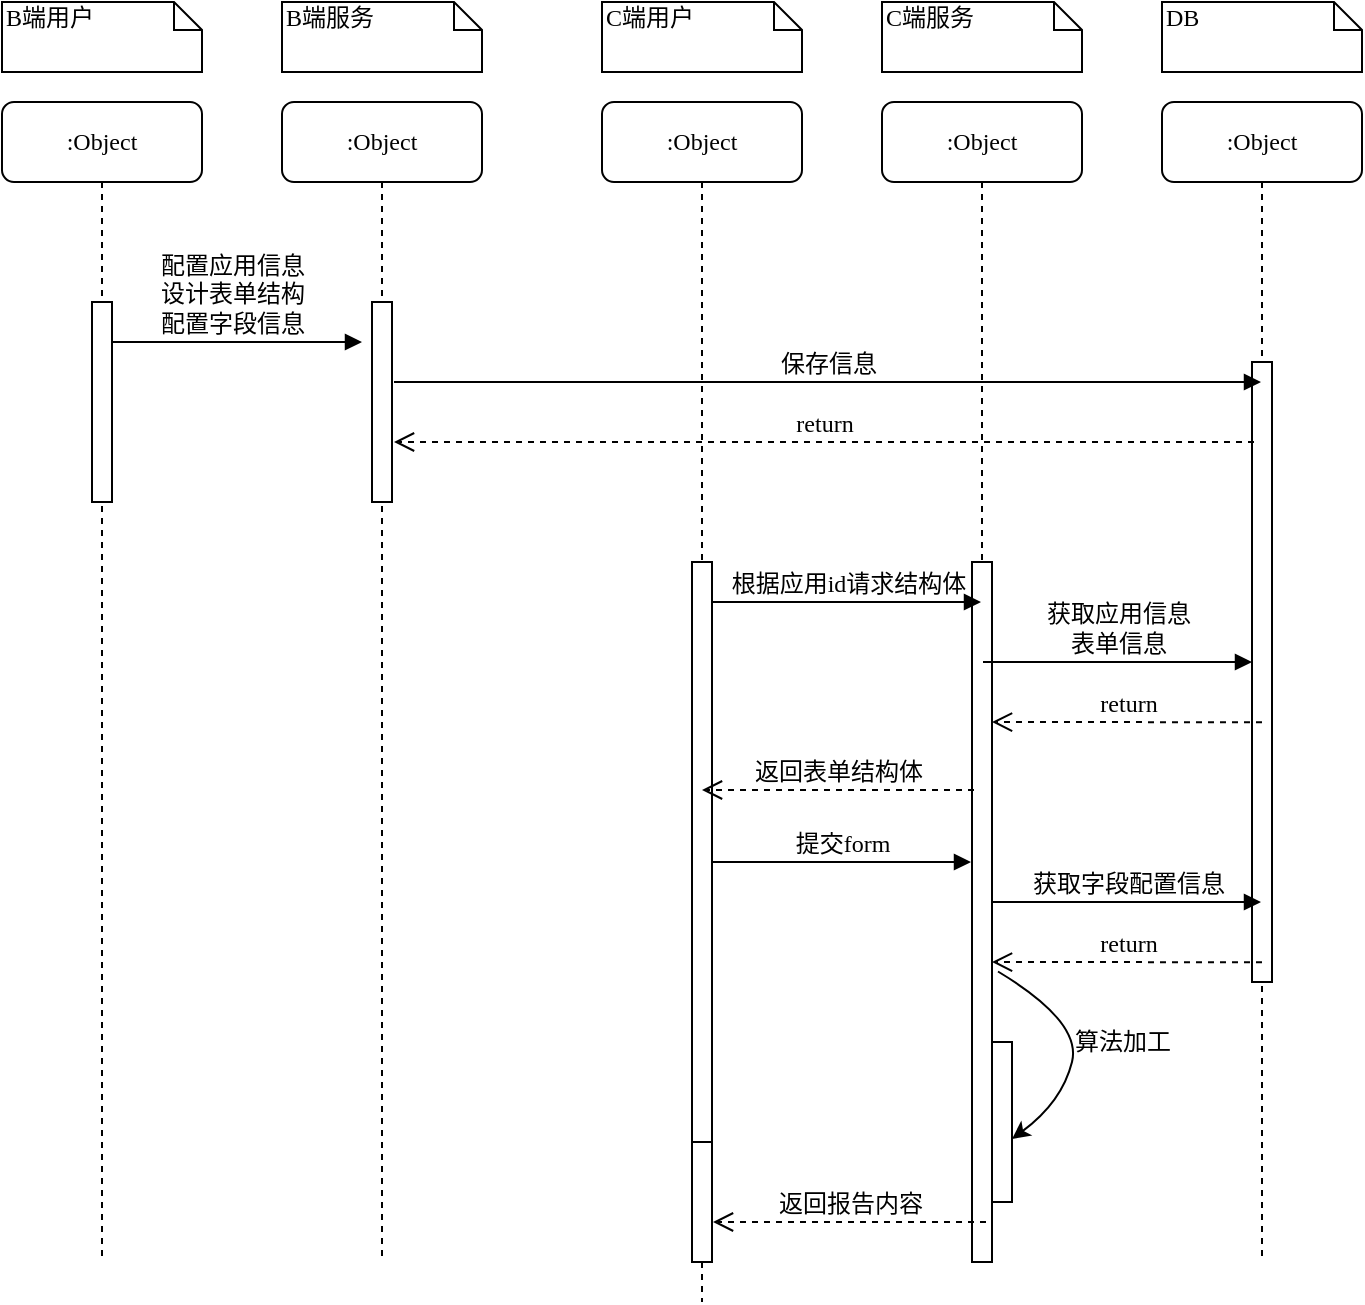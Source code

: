 <mxfile version="20.6.0" type="github">
  <diagram name="Page-1" id="13e1069c-82ec-6db2-03f1-153e76fe0fe0">
    <mxGraphModel dx="1248" dy="646" grid="1" gridSize="10" guides="1" tooltips="1" connect="1" arrows="1" fold="1" page="1" pageScale="1" pageWidth="1100" pageHeight="850" background="none" math="0" shadow="0">
      <root>
        <mxCell id="0" />
        <mxCell id="1" parent="0" />
        <mxCell id="7baba1c4bc27f4b0-2" value=":Object" style="shape=umlLifeline;perimeter=lifelinePerimeter;whiteSpace=wrap;html=1;container=1;collapsible=0;recursiveResize=0;outlineConnect=0;rounded=1;shadow=0;comic=0;labelBackgroundColor=none;strokeWidth=1;fontFamily=Verdana;fontSize=12;align=center;" parent="1" vertex="1">
          <mxGeometry x="240" y="80" width="100" height="580" as="geometry" />
        </mxCell>
        <mxCell id="7baba1c4bc27f4b0-10" value="" style="html=1;points=[];perimeter=orthogonalPerimeter;rounded=0;shadow=0;comic=0;labelBackgroundColor=none;strokeWidth=1;fontFamily=Verdana;fontSize=12;align=center;" parent="7baba1c4bc27f4b0-2" vertex="1">
          <mxGeometry x="45" y="100" width="10" height="100" as="geometry" />
        </mxCell>
        <mxCell id="5Wx3SwTot0_ognpLy6Cd-2" value="&lt;span style=&quot;font-family: Helvetica;&quot;&gt;配置应用信息&lt;/span&gt;&lt;br style=&quot;font-family: Helvetica;&quot;&gt;&lt;span style=&quot;font-family: Helvetica;&quot;&gt;设计表单结构&lt;br&gt;配置字段信息&lt;br&gt;&lt;/span&gt;" style="html=1;verticalAlign=bottom;endArrow=block;labelBackgroundColor=none;fontFamily=Verdana;fontSize=12;edgeStyle=elbowEdgeStyle;elbow=vertical;" edge="1" parent="7baba1c4bc27f4b0-2" source="7baba1c4bc27f4b0-8">
          <mxGeometry relative="1" as="geometry">
            <mxPoint x="-80" y="120" as="sourcePoint" />
            <mxPoint x="40" y="120" as="targetPoint" />
          </mxGeometry>
        </mxCell>
        <mxCell id="7baba1c4bc27f4b0-3" value=":Object" style="shape=umlLifeline;perimeter=lifelinePerimeter;whiteSpace=wrap;html=1;container=1;collapsible=0;recursiveResize=0;outlineConnect=0;rounded=1;shadow=0;comic=0;labelBackgroundColor=none;strokeWidth=1;fontFamily=Verdana;fontSize=12;align=center;" parent="1" vertex="1">
          <mxGeometry x="400" y="80" width="100" height="600" as="geometry" />
        </mxCell>
        <mxCell id="7baba1c4bc27f4b0-13" value="" style="html=1;points=[];perimeter=orthogonalPerimeter;rounded=0;shadow=0;comic=0;labelBackgroundColor=none;strokeWidth=1;fontFamily=Verdana;fontSize=12;align=center;" parent="7baba1c4bc27f4b0-3" vertex="1">
          <mxGeometry x="45" y="230" width="10" height="310" as="geometry" />
        </mxCell>
        <mxCell id="5Wx3SwTot0_ognpLy6Cd-12" value="" style="html=1;points=[];perimeter=orthogonalPerimeter;rounded=0;shadow=0;comic=0;labelBackgroundColor=none;strokeWidth=1;fontFamily=Verdana;fontSize=12;align=center;" vertex="1" parent="7baba1c4bc27f4b0-3">
          <mxGeometry x="45" y="520" width="10" height="60" as="geometry" />
        </mxCell>
        <mxCell id="7baba1c4bc27f4b0-4" value=":Object" style="shape=umlLifeline;perimeter=lifelinePerimeter;whiteSpace=wrap;html=1;container=1;collapsible=0;recursiveResize=0;outlineConnect=0;rounded=1;shadow=0;comic=0;labelBackgroundColor=none;strokeWidth=1;fontFamily=Verdana;fontSize=12;align=center;" parent="1" vertex="1">
          <mxGeometry x="540" y="80" width="100" height="580" as="geometry" />
        </mxCell>
        <mxCell id="5Wx3SwTot0_ognpLy6Cd-7" value="提交form" style="html=1;verticalAlign=bottom;endArrow=block;labelBackgroundColor=none;fontFamily=Verdana;fontSize=12;edgeStyle=elbowEdgeStyle;elbow=vertical;" edge="1" parent="7baba1c4bc27f4b0-4">
          <mxGeometry relative="1" as="geometry">
            <mxPoint x="-85" y="380" as="sourcePoint" />
            <mxPoint x="44.5" y="380" as="targetPoint" />
            <Array as="points">
              <mxPoint x="-85" y="380" />
              <mxPoint x="-135" y="340" />
              <mxPoint x="-45" y="360" />
              <mxPoint x="-135" y="360" />
            </Array>
          </mxGeometry>
        </mxCell>
        <mxCell id="5Wx3SwTot0_ognpLy6Cd-6" value="" style="html=1;points=[];perimeter=orthogonalPerimeter;rounded=0;shadow=0;comic=0;labelBackgroundColor=none;strokeWidth=1;fontFamily=Verdana;fontSize=12;align=center;" vertex="1" parent="7baba1c4bc27f4b0-4">
          <mxGeometry x="55" y="470" width="10" height="80" as="geometry" />
        </mxCell>
        <mxCell id="7baba1c4bc27f4b0-5" value=":Object" style="shape=umlLifeline;perimeter=lifelinePerimeter;whiteSpace=wrap;html=1;container=1;collapsible=0;recursiveResize=0;outlineConnect=0;rounded=1;shadow=0;comic=0;labelBackgroundColor=none;strokeWidth=1;fontFamily=Verdana;fontSize=12;align=center;" parent="1" vertex="1">
          <mxGeometry x="680" y="80" width="100" height="580" as="geometry" />
        </mxCell>
        <mxCell id="7baba1c4bc27f4b0-19" value="" style="html=1;points=[];perimeter=orthogonalPerimeter;rounded=0;shadow=0;comic=0;labelBackgroundColor=none;strokeWidth=1;fontFamily=Verdana;fontSize=12;align=center;" parent="7baba1c4bc27f4b0-5" vertex="1">
          <mxGeometry x="45" y="130" width="10" height="310" as="geometry" />
        </mxCell>
        <mxCell id="7baba1c4bc27f4b0-16" value="" style="html=1;points=[];perimeter=orthogonalPerimeter;rounded=0;shadow=0;comic=0;labelBackgroundColor=none;strokeWidth=1;fontFamily=Verdana;fontSize=12;align=center;" parent="7baba1c4bc27f4b0-5" vertex="1">
          <mxGeometry x="-95" y="230" width="10" height="350" as="geometry" />
        </mxCell>
        <mxCell id="7baba1c4bc27f4b0-21" value="return" style="html=1;verticalAlign=bottom;endArrow=open;dashed=1;endSize=8;labelBackgroundColor=none;fontFamily=Verdana;fontSize=12;edgeStyle=elbowEdgeStyle;elbow=vertical;exitX=0.5;exitY=0.581;exitDx=0;exitDy=0;exitPerimeter=0;" parent="7baba1c4bc27f4b0-5" source="7baba1c4bc27f4b0-19" target="7baba1c4bc27f4b0-16" edge="1">
          <mxGeometry relative="1" as="geometry">
            <mxPoint x="-30" y="321" as="targetPoint" />
            <Array as="points">
              <mxPoint x="-20" y="310" />
              <mxPoint y="310" />
              <mxPoint y="290" />
              <mxPoint x="-10" y="275" />
              <mxPoint x="20" y="275" />
            </Array>
            <mxPoint x="40" y="310" as="sourcePoint" />
          </mxGeometry>
        </mxCell>
        <mxCell id="5Wx3SwTot0_ognpLy6Cd-9" value="获取字段配置信息" style="html=1;verticalAlign=bottom;endArrow=block;labelBackgroundColor=none;fontFamily=Verdana;fontSize=12;edgeStyle=elbowEdgeStyle;elbow=vertical;" edge="1" parent="7baba1c4bc27f4b0-5">
          <mxGeometry relative="1" as="geometry">
            <mxPoint x="-85" y="400" as="sourcePoint" />
            <mxPoint x="49.5" y="400" as="targetPoint" />
            <Array as="points">
              <mxPoint x="-80" y="400" />
              <mxPoint x="-130" y="360" />
              <mxPoint x="-40" y="380" />
              <mxPoint x="-130" y="380" />
            </Array>
          </mxGeometry>
        </mxCell>
        <mxCell id="5Wx3SwTot0_ognpLy6Cd-10" value="return" style="html=1;verticalAlign=bottom;endArrow=open;dashed=1;endSize=8;labelBackgroundColor=none;fontFamily=Verdana;fontSize=12;edgeStyle=elbowEdgeStyle;elbow=vertical;exitX=0.5;exitY=0.581;exitDx=0;exitDy=0;exitPerimeter=0;" edge="1" parent="7baba1c4bc27f4b0-5">
          <mxGeometry relative="1" as="geometry">
            <mxPoint x="-85" y="430" as="targetPoint" />
            <Array as="points">
              <mxPoint x="-20" y="430" />
              <mxPoint y="430" />
              <mxPoint y="410" />
              <mxPoint x="-10" y="395" />
              <mxPoint x="20" y="395" />
            </Array>
            <mxPoint x="50" y="430.11" as="sourcePoint" />
          </mxGeometry>
        </mxCell>
        <mxCell id="7baba1c4bc27f4b0-8" value=":Object" style="shape=umlLifeline;perimeter=lifelinePerimeter;whiteSpace=wrap;html=1;container=1;collapsible=0;recursiveResize=0;outlineConnect=0;rounded=1;shadow=0;comic=0;labelBackgroundColor=none;strokeWidth=1;fontFamily=Verdana;fontSize=12;align=center;" parent="1" vertex="1">
          <mxGeometry x="100" y="80" width="100" height="580" as="geometry" />
        </mxCell>
        <mxCell id="7baba1c4bc27f4b0-9" value="" style="html=1;points=[];perimeter=orthogonalPerimeter;rounded=0;shadow=0;comic=0;labelBackgroundColor=none;strokeWidth=1;fontFamily=Verdana;fontSize=12;align=center;" parent="7baba1c4bc27f4b0-8" vertex="1">
          <mxGeometry x="45" y="100" width="10" height="100" as="geometry" />
        </mxCell>
        <mxCell id="7baba1c4bc27f4b0-17" value="保存信息" style="html=1;verticalAlign=bottom;endArrow=block;labelBackgroundColor=none;fontFamily=Verdana;fontSize=12;edgeStyle=elbowEdgeStyle;elbow=vertical;exitX=1.2;exitY=0.174;exitDx=0;exitDy=0;exitPerimeter=0;" parent="1" target="7baba1c4bc27f4b0-5" edge="1">
          <mxGeometry relative="1" as="geometry">
            <mxPoint x="296" y="220.02" as="sourcePoint" />
            <Array as="points">
              <mxPoint x="459" y="220" />
            </Array>
            <mxPoint x="729" y="220" as="targetPoint" />
          </mxGeometry>
        </mxCell>
        <mxCell id="7baba1c4bc27f4b0-14" value="根据应用id请求结构体" style="html=1;verticalAlign=bottom;endArrow=block;labelBackgroundColor=none;fontFamily=Verdana;fontSize=12;edgeStyle=elbowEdgeStyle;elbow=vertical;" parent="1" source="7baba1c4bc27f4b0-13" target="7baba1c4bc27f4b0-4" edge="1">
          <mxGeometry relative="1" as="geometry">
            <mxPoint x="310" y="290" as="sourcePoint" />
            <Array as="points">
              <mxPoint x="460" y="330" />
              <mxPoint x="410" y="290" />
              <mxPoint x="500" y="310" />
              <mxPoint x="410" y="310" />
            </Array>
          </mxGeometry>
        </mxCell>
        <mxCell id="7baba1c4bc27f4b0-40" value="B端用户" style="shape=note;whiteSpace=wrap;html=1;size=14;verticalAlign=top;align=left;spacingTop=-6;rounded=0;shadow=0;comic=0;labelBackgroundColor=none;strokeWidth=1;fontFamily=Verdana;fontSize=12" parent="1" vertex="1">
          <mxGeometry x="100" y="30" width="100" height="35" as="geometry" />
        </mxCell>
        <mxCell id="7baba1c4bc27f4b0-41" value="B端服务" style="shape=note;whiteSpace=wrap;html=1;size=14;verticalAlign=top;align=left;spacingTop=-6;rounded=0;shadow=0;comic=0;labelBackgroundColor=none;strokeWidth=1;fontFamily=Verdana;fontSize=12" parent="1" vertex="1">
          <mxGeometry x="240" y="30" width="100" height="35" as="geometry" />
        </mxCell>
        <mxCell id="7baba1c4bc27f4b0-42" value="C端用户" style="shape=note;whiteSpace=wrap;html=1;size=14;verticalAlign=top;align=left;spacingTop=-6;rounded=0;shadow=0;comic=0;labelBackgroundColor=none;strokeWidth=1;fontFamily=Verdana;fontSize=12" parent="1" vertex="1">
          <mxGeometry x="400" y="30" width="100" height="35" as="geometry" />
        </mxCell>
        <mxCell id="7baba1c4bc27f4b0-43" value="C端服务" style="shape=note;whiteSpace=wrap;html=1;size=14;verticalAlign=top;align=left;spacingTop=-6;rounded=0;shadow=0;comic=0;labelBackgroundColor=none;strokeWidth=1;fontFamily=Verdana;fontSize=12" parent="1" vertex="1">
          <mxGeometry x="540" y="30" width="100" height="35" as="geometry" />
        </mxCell>
        <mxCell id="7baba1c4bc27f4b0-44" value="DB" style="shape=note;whiteSpace=wrap;html=1;size=14;verticalAlign=top;align=left;spacingTop=-6;rounded=0;shadow=0;comic=0;labelBackgroundColor=none;strokeWidth=1;fontFamily=Verdana;fontSize=12" parent="1" vertex="1">
          <mxGeometry x="680" y="30" width="100" height="35" as="geometry" />
        </mxCell>
        <mxCell id="5Wx3SwTot0_ognpLy6Cd-1" value="return" style="html=1;verticalAlign=bottom;endArrow=open;dashed=1;endSize=8;labelBackgroundColor=none;fontFamily=Verdana;fontSize=12;edgeStyle=elbowEdgeStyle;elbow=horizontal;" edge="1" parent="1">
          <mxGeometry relative="1" as="geometry">
            <mxPoint x="296" y="250" as="targetPoint" />
            <Array as="points">
              <mxPoint x="371" y="249.5" />
              <mxPoint x="401" y="249.5" />
            </Array>
            <mxPoint x="726" y="250" as="sourcePoint" />
          </mxGeometry>
        </mxCell>
        <mxCell id="5Wx3SwTot0_ognpLy6Cd-4" value="返回表单结构体" style="html=1;verticalAlign=bottom;endArrow=open;dashed=1;endSize=8;labelBackgroundColor=none;fontFamily=Verdana;fontSize=12;edgeStyle=elbowEdgeStyle;elbow=vertical;" edge="1" parent="1" target="7baba1c4bc27f4b0-3">
          <mxGeometry relative="1" as="geometry">
            <mxPoint x="490" y="421" as="targetPoint" />
            <Array as="points">
              <mxPoint x="530" y="424" />
              <mxPoint x="560" y="424" />
            </Array>
            <mxPoint x="586" y="424" as="sourcePoint" />
          </mxGeometry>
        </mxCell>
        <mxCell id="5Wx3SwTot0_ognpLy6Cd-3" value="获取应用信息&lt;br&gt;表单信息" style="html=1;verticalAlign=bottom;endArrow=block;labelBackgroundColor=none;fontFamily=Verdana;fontSize=12;edgeStyle=elbowEdgeStyle;elbow=vertical;" edge="1" parent="1">
          <mxGeometry relative="1" as="geometry">
            <mxPoint x="590.5" y="360" as="sourcePoint" />
            <mxPoint x="725" y="360" as="targetPoint" />
            <Array as="points">
              <mxPoint x="595.5" y="360" />
              <mxPoint x="545.5" y="320" />
              <mxPoint x="635.5" y="340" />
              <mxPoint x="545.5" y="340" />
            </Array>
          </mxGeometry>
        </mxCell>
        <mxCell id="5Wx3SwTot0_ognpLy6Cd-8" value="" style="curved=1;endArrow=classic;html=1;rounded=0;exitX=1.3;exitY=0.585;exitDx=0;exitDy=0;exitPerimeter=0;entryX=1;entryY=0.606;entryDx=0;entryDy=0;entryPerimeter=0;" edge="1" parent="1" source="7baba1c4bc27f4b0-16" target="5Wx3SwTot0_ognpLy6Cd-6">
          <mxGeometry width="50" height="50" relative="1" as="geometry">
            <mxPoint x="620" y="530" as="sourcePoint" />
            <mxPoint x="670" y="480" as="targetPoint" />
            <Array as="points">
              <mxPoint x="640" y="540" />
              <mxPoint x="630" y="580" />
            </Array>
          </mxGeometry>
        </mxCell>
        <mxCell id="5Wx3SwTot0_ognpLy6Cd-11" value="算法加工" style="text;html=1;align=center;verticalAlign=middle;resizable=0;points=[];autosize=1;strokeColor=none;fillColor=none;" vertex="1" parent="1">
          <mxGeometry x="625" y="535" width="70" height="30" as="geometry" />
        </mxCell>
        <mxCell id="5Wx3SwTot0_ognpLy6Cd-13" value="返回报告内容" style="html=1;verticalAlign=bottom;endArrow=open;dashed=1;endSize=8;labelBackgroundColor=none;fontFamily=Verdana;fontSize=12;edgeStyle=elbowEdgeStyle;elbow=horizontal;" edge="1" parent="1">
          <mxGeometry relative="1" as="geometry">
            <mxPoint x="455.5" y="640" as="targetPoint" />
            <Array as="points">
              <mxPoint x="536" y="640" />
              <mxPoint x="566" y="640" />
            </Array>
            <mxPoint x="592" y="640" as="sourcePoint" />
          </mxGeometry>
        </mxCell>
      </root>
    </mxGraphModel>
  </diagram>
</mxfile>

